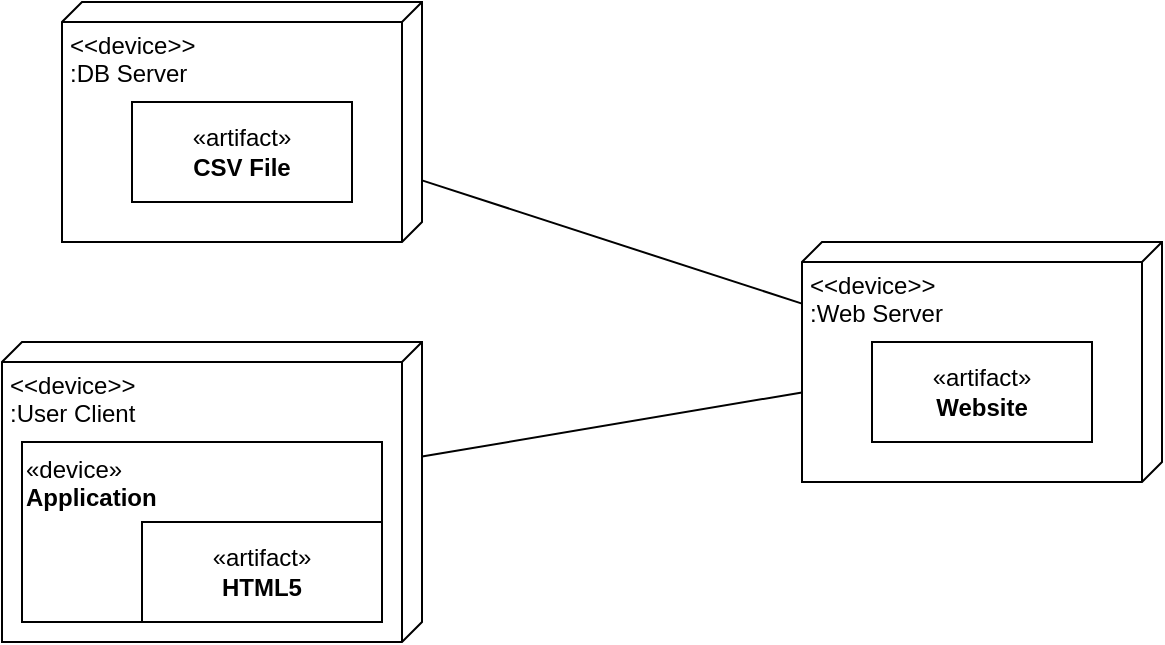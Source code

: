 <mxfile version="24.8.6">
  <diagram name="Page-1" id="2RgFvJZ56b2tRC2o2Oht">
    <mxGraphModel dx="794" dy="420" grid="1" gridSize="10" guides="1" tooltips="1" connect="1" arrows="1" fold="1" page="1" pageScale="1" pageWidth="850" pageHeight="1100" math="0" shadow="0">
      <root>
        <mxCell id="0" />
        <mxCell id="1" parent="0" />
        <mxCell id="X8aGXZLYWT5mc5Aefz2K-1" value="&amp;lt;&amp;lt;device&amp;gt;&amp;gt;&lt;div&gt;:DB Server&lt;/div&gt;" style="verticalAlign=top;align=left;spacingTop=8;spacingLeft=2;spacingRight=12;shape=cube;size=10;direction=south;fontStyle=0;html=1;whiteSpace=wrap;" vertex="1" parent="1">
          <mxGeometry x="140" y="90" width="180" height="120" as="geometry" />
        </mxCell>
        <mxCell id="X8aGXZLYWT5mc5Aefz2K-2" value="&amp;lt;&amp;lt;device&amp;gt;&amp;gt;&lt;div&gt;:Web Server&lt;/div&gt;" style="verticalAlign=top;align=left;spacingTop=8;spacingLeft=2;spacingRight=12;shape=cube;size=10;direction=south;fontStyle=0;html=1;whiteSpace=wrap;" vertex="1" parent="1">
          <mxGeometry x="510" y="210" width="180" height="120" as="geometry" />
        </mxCell>
        <mxCell id="X8aGXZLYWT5mc5Aefz2K-4" value="" style="endArrow=none;html=1;rounded=0;" edge="1" parent="1" source="X8aGXZLYWT5mc5Aefz2K-1" target="X8aGXZLYWT5mc5Aefz2K-2">
          <mxGeometry relative="1" as="geometry">
            <mxPoint x="300" y="260" as="sourcePoint" />
            <mxPoint x="460" y="260" as="targetPoint" />
          </mxGeometry>
        </mxCell>
        <mxCell id="X8aGXZLYWT5mc5Aefz2K-5" value="&amp;lt;&amp;lt;device&amp;gt;&amp;gt;&lt;div&gt;:User Client&lt;/div&gt;" style="verticalAlign=top;align=left;spacingTop=8;spacingLeft=2;spacingRight=12;shape=cube;size=10;direction=south;fontStyle=0;html=1;whiteSpace=wrap;" vertex="1" parent="1">
          <mxGeometry x="110" y="260" width="210" height="150" as="geometry" />
        </mxCell>
        <mxCell id="X8aGXZLYWT5mc5Aefz2K-6" value="" style="endArrow=none;html=1;rounded=0;" edge="1" parent="1" source="X8aGXZLYWT5mc5Aefz2K-5" target="X8aGXZLYWT5mc5Aefz2K-2">
          <mxGeometry relative="1" as="geometry">
            <mxPoint x="330" y="189" as="sourcePoint" />
            <mxPoint x="520" y="251" as="targetPoint" />
          </mxGeometry>
        </mxCell>
        <mxCell id="X8aGXZLYWT5mc5Aefz2K-7" value="«artifact»&lt;br&gt;&lt;b&gt;CSV File&lt;/b&gt;" style="html=1;whiteSpace=wrap;" vertex="1" parent="1">
          <mxGeometry x="175" y="140" width="110" height="50" as="geometry" />
        </mxCell>
        <mxCell id="X8aGXZLYWT5mc5Aefz2K-8" value="«artifact»&lt;br&gt;&lt;b&gt;Website&lt;/b&gt;" style="html=1;whiteSpace=wrap;" vertex="1" parent="1">
          <mxGeometry x="545" y="260" width="110" height="50" as="geometry" />
        </mxCell>
        <mxCell id="X8aGXZLYWT5mc5Aefz2K-9" value="«device»&lt;br&gt;&lt;b&gt;Application&lt;/b&gt;" style="html=1;whiteSpace=wrap;align=left;verticalAlign=top;" vertex="1" parent="1">
          <mxGeometry x="120" y="310" width="180" height="90" as="geometry" />
        </mxCell>
        <mxCell id="X8aGXZLYWT5mc5Aefz2K-11" value="«artifact»&lt;br&gt;&lt;b&gt;HTML5&lt;/b&gt;" style="html=1;whiteSpace=wrap;" vertex="1" parent="1">
          <mxGeometry x="180" y="350" width="120" height="50" as="geometry" />
        </mxCell>
      </root>
    </mxGraphModel>
  </diagram>
</mxfile>
